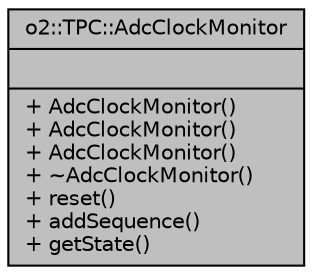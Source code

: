 digraph "o2::TPC::AdcClockMonitor"
{
 // INTERACTIVE_SVG=YES
  bgcolor="transparent";
  edge [fontname="Helvetica",fontsize="10",labelfontname="Helvetica",labelfontsize="10"];
  node [fontname="Helvetica",fontsize="10",shape=record];
  Node1 [label="{o2::TPC::AdcClockMonitor\n||+ AdcClockMonitor()\l+ AdcClockMonitor()\l+ AdcClockMonitor()\l+ ~AdcClockMonitor()\l+ reset()\l+ addSequence()\l+ getState()\l}",height=0.2,width=0.4,color="black", fillcolor="grey75", style="filled" fontcolor="black"];
}
